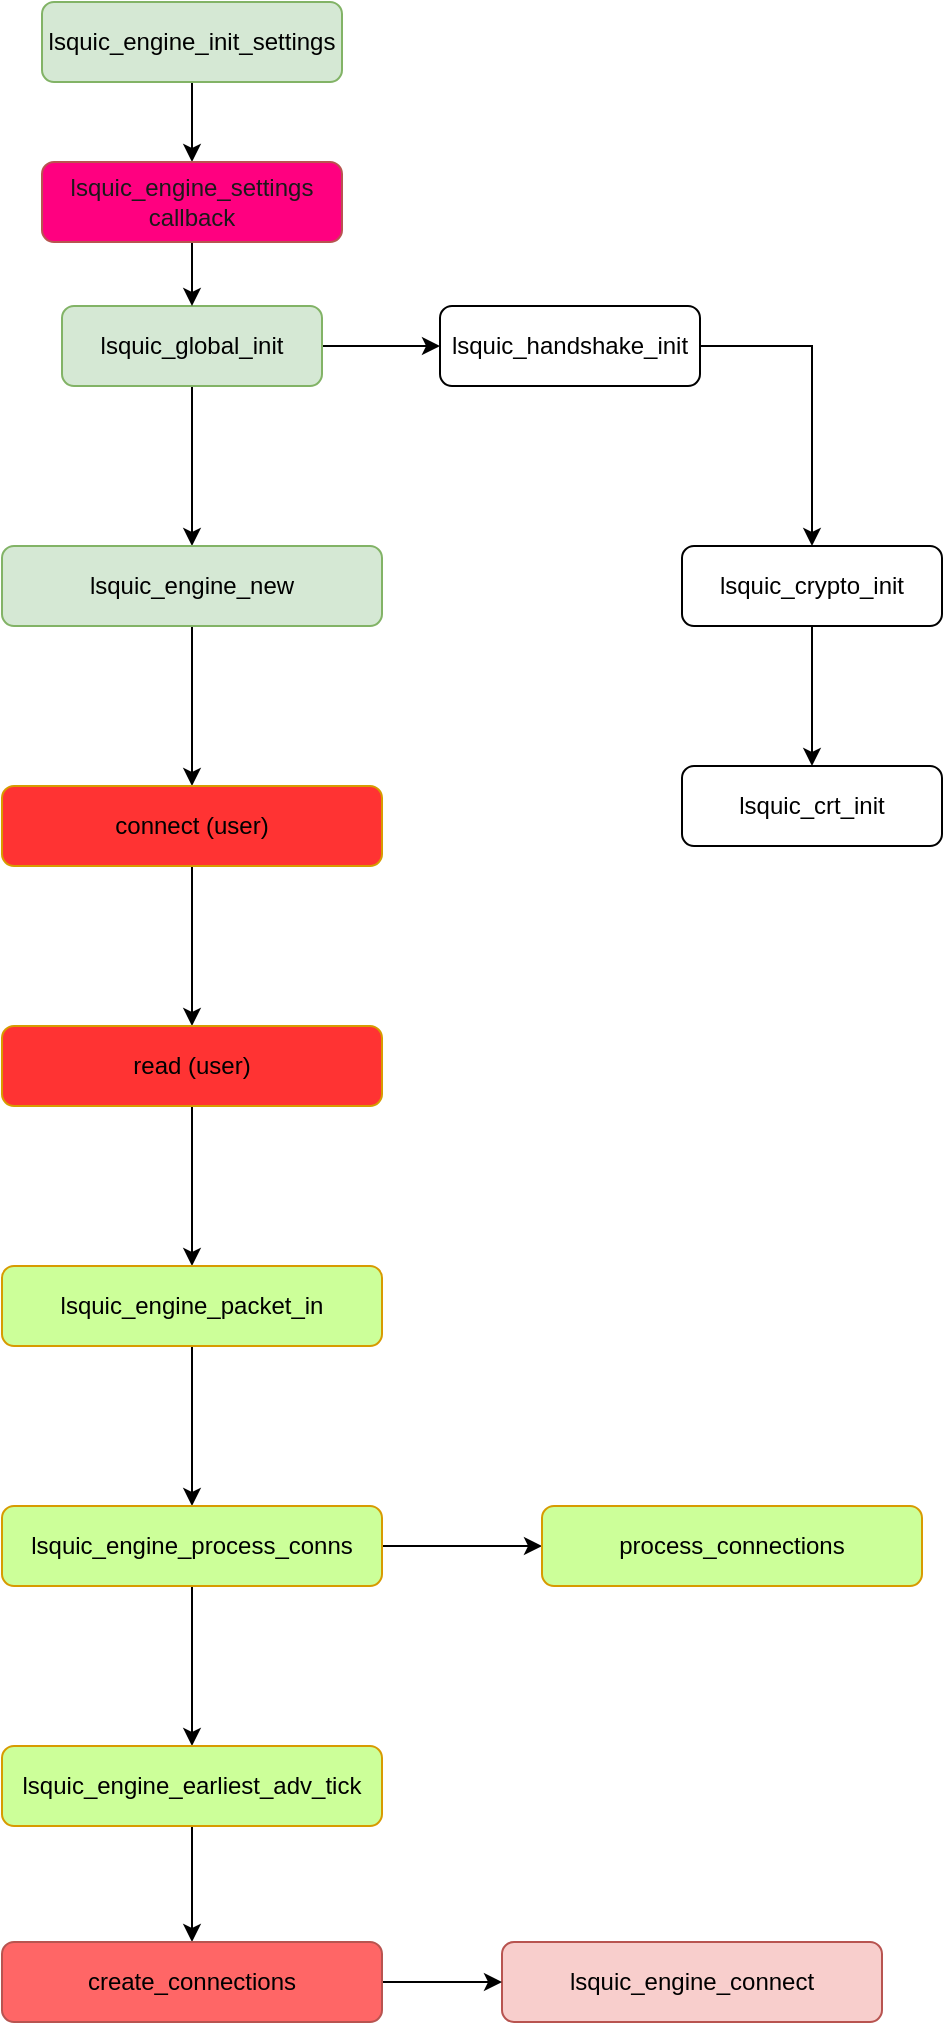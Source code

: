 <mxfile version="16.4.6" type="github">
  <diagram id="C5RBs43oDa-KdzZeNtuy" name="Page-1">
    <mxGraphModel dx="1129" dy="557" grid="1" gridSize="10" guides="1" tooltips="1" connect="1" arrows="1" fold="1" page="1" pageScale="1" pageWidth="827" pageHeight="1169" math="0" shadow="0">
      <root>
        <mxCell id="WIyWlLk6GJQsqaUBKTNV-0" />
        <mxCell id="WIyWlLk6GJQsqaUBKTNV-1" parent="WIyWlLk6GJQsqaUBKTNV-0" />
        <mxCell id="4xCX12L7EcoQOhcVFHO0-2" value="" style="edgeStyle=orthogonalEdgeStyle;rounded=0;orthogonalLoop=1;jettySize=auto;html=1;" edge="1" parent="WIyWlLk6GJQsqaUBKTNV-1" source="WIyWlLk6GJQsqaUBKTNV-3" target="WIyWlLk6GJQsqaUBKTNV-7">
          <mxGeometry relative="1" as="geometry" />
        </mxCell>
        <mxCell id="4xCX12L7EcoQOhcVFHO0-10" value="" style="edgeStyle=orthogonalEdgeStyle;rounded=0;orthogonalLoop=1;jettySize=auto;html=1;" edge="1" parent="WIyWlLk6GJQsqaUBKTNV-1" source="WIyWlLk6GJQsqaUBKTNV-3" target="4xCX12L7EcoQOhcVFHO0-9">
          <mxGeometry relative="1" as="geometry" />
        </mxCell>
        <mxCell id="WIyWlLk6GJQsqaUBKTNV-3" value="lsquic_global_init" style="rounded=1;whiteSpace=wrap;html=1;fontSize=12;glass=0;strokeWidth=1;shadow=0;fillColor=#d5e8d4;strokeColor=#82b366;" parent="WIyWlLk6GJQsqaUBKTNV-1" vertex="1">
          <mxGeometry x="160" y="162" width="130" height="40" as="geometry" />
        </mxCell>
        <mxCell id="4xCX12L7EcoQOhcVFHO0-6" value="" style="edgeStyle=orthogonalEdgeStyle;rounded=0;orthogonalLoop=1;jettySize=auto;html=1;" edge="1" parent="WIyWlLk6GJQsqaUBKTNV-1" source="WIyWlLk6GJQsqaUBKTNV-7" target="4xCX12L7EcoQOhcVFHO0-5">
          <mxGeometry relative="1" as="geometry">
            <Array as="points">
              <mxPoint x="535" y="182" />
            </Array>
          </mxGeometry>
        </mxCell>
        <mxCell id="WIyWlLk6GJQsqaUBKTNV-7" value="lsquic_handshake_init" style="rounded=1;whiteSpace=wrap;html=1;fontSize=12;glass=0;strokeWidth=1;shadow=0;" parent="WIyWlLk6GJQsqaUBKTNV-1" vertex="1">
          <mxGeometry x="349" y="162" width="130" height="40" as="geometry" />
        </mxCell>
        <mxCell id="4xCX12L7EcoQOhcVFHO0-8" value="" style="edgeStyle=orthogonalEdgeStyle;rounded=0;orthogonalLoop=1;jettySize=auto;html=1;" edge="1" parent="WIyWlLk6GJQsqaUBKTNV-1" source="4xCX12L7EcoQOhcVFHO0-5" target="4xCX12L7EcoQOhcVFHO0-7">
          <mxGeometry relative="1" as="geometry" />
        </mxCell>
        <mxCell id="4xCX12L7EcoQOhcVFHO0-5" value="lsquic_crypto_init" style="rounded=1;whiteSpace=wrap;html=1;fontSize=12;glass=0;strokeWidth=1;shadow=0;" vertex="1" parent="WIyWlLk6GJQsqaUBKTNV-1">
          <mxGeometry x="470" y="282" width="130" height="40" as="geometry" />
        </mxCell>
        <mxCell id="4xCX12L7EcoQOhcVFHO0-7" value="lsquic_crt_init" style="rounded=1;whiteSpace=wrap;html=1;fontSize=12;glass=0;strokeWidth=1;shadow=0;" vertex="1" parent="WIyWlLk6GJQsqaUBKTNV-1">
          <mxGeometry x="470" y="392" width="130" height="40" as="geometry" />
        </mxCell>
        <mxCell id="4xCX12L7EcoQOhcVFHO0-25" value="" style="edgeStyle=orthogonalEdgeStyle;rounded=0;orthogonalLoop=1;jettySize=auto;html=1;shadow=0;fontColor=#1A1A1A;" edge="1" parent="WIyWlLk6GJQsqaUBKTNV-1" source="4xCX12L7EcoQOhcVFHO0-9" target="4xCX12L7EcoQOhcVFHO0-24">
          <mxGeometry relative="1" as="geometry" />
        </mxCell>
        <mxCell id="4xCX12L7EcoQOhcVFHO0-9" value="lsquic_engine_new" style="rounded=1;whiteSpace=wrap;html=1;fontSize=12;glass=0;strokeWidth=1;shadow=0;fillColor=#d5e8d4;strokeColor=#82b366;" vertex="1" parent="WIyWlLk6GJQsqaUBKTNV-1">
          <mxGeometry x="130" y="282" width="190" height="40" as="geometry" />
        </mxCell>
        <mxCell id="4xCX12L7EcoQOhcVFHO0-22" value="" style="edgeStyle=orthogonalEdgeStyle;rounded=0;orthogonalLoop=1;jettySize=auto;html=1;shadow=0;" edge="1" parent="WIyWlLk6GJQsqaUBKTNV-1" source="4xCX12L7EcoQOhcVFHO0-15" target="4xCX12L7EcoQOhcVFHO0-21">
          <mxGeometry relative="1" as="geometry" />
        </mxCell>
        <mxCell id="4xCX12L7EcoQOhcVFHO0-15" value="lsquic_engine_init_settings" style="rounded=1;whiteSpace=wrap;html=1;fontSize=12;glass=0;strokeWidth=1;shadow=0;fillColor=#d5e8d4;strokeColor=#82b366;" vertex="1" parent="WIyWlLk6GJQsqaUBKTNV-1">
          <mxGeometry x="150" y="10" width="150" height="40" as="geometry" />
        </mxCell>
        <mxCell id="4xCX12L7EcoQOhcVFHO0-23" value="" style="edgeStyle=orthogonalEdgeStyle;rounded=0;orthogonalLoop=1;jettySize=auto;html=1;shadow=0;" edge="1" parent="WIyWlLk6GJQsqaUBKTNV-1" source="4xCX12L7EcoQOhcVFHO0-21" target="WIyWlLk6GJQsqaUBKTNV-3">
          <mxGeometry relative="1" as="geometry" />
        </mxCell>
        <mxCell id="4xCX12L7EcoQOhcVFHO0-21" value="&lt;font color=&quot;#1a1a1a&quot;&gt;lsquic_engine_settings callback&lt;/font&gt;" style="rounded=1;whiteSpace=wrap;html=1;fontSize=12;glass=0;strokeWidth=1;shadow=0;fillColor=#FF0080;strokeColor=#b85450;" vertex="1" parent="WIyWlLk6GJQsqaUBKTNV-1">
          <mxGeometry x="150" y="90" width="150" height="40" as="geometry" />
        </mxCell>
        <mxCell id="4xCX12L7EcoQOhcVFHO0-27" value="" style="edgeStyle=orthogonalEdgeStyle;rounded=0;orthogonalLoop=1;jettySize=auto;html=1;shadow=0;fontColor=#1A1A1A;" edge="1" parent="WIyWlLk6GJQsqaUBKTNV-1" source="4xCX12L7EcoQOhcVFHO0-24" target="4xCX12L7EcoQOhcVFHO0-26">
          <mxGeometry relative="1" as="geometry" />
        </mxCell>
        <mxCell id="4xCX12L7EcoQOhcVFHO0-24" value="connect (user)" style="rounded=1;whiteSpace=wrap;html=1;fontSize=12;glass=0;strokeWidth=1;shadow=0;fillColor=#FF3333;strokeColor=#d79b00;" vertex="1" parent="WIyWlLk6GJQsqaUBKTNV-1">
          <mxGeometry x="130" y="402" width="190" height="40" as="geometry" />
        </mxCell>
        <mxCell id="4xCX12L7EcoQOhcVFHO0-29" value="" style="edgeStyle=orthogonalEdgeStyle;rounded=0;orthogonalLoop=1;jettySize=auto;html=1;shadow=0;fontColor=#1A1A1A;" edge="1" parent="WIyWlLk6GJQsqaUBKTNV-1" source="4xCX12L7EcoQOhcVFHO0-26" target="4xCX12L7EcoQOhcVFHO0-28">
          <mxGeometry relative="1" as="geometry" />
        </mxCell>
        <mxCell id="4xCX12L7EcoQOhcVFHO0-26" value="read (user)" style="rounded=1;whiteSpace=wrap;html=1;fontSize=12;glass=0;strokeWidth=1;shadow=0;fillColor=#FF3333;strokeColor=#d79b00;" vertex="1" parent="WIyWlLk6GJQsqaUBKTNV-1">
          <mxGeometry x="130" y="522" width="190" height="40" as="geometry" />
        </mxCell>
        <mxCell id="4xCX12L7EcoQOhcVFHO0-31" value="" style="edgeStyle=orthogonalEdgeStyle;rounded=0;orthogonalLoop=1;jettySize=auto;html=1;shadow=0;fontColor=#1A1A1A;" edge="1" parent="WIyWlLk6GJQsqaUBKTNV-1" source="4xCX12L7EcoQOhcVFHO0-28" target="4xCX12L7EcoQOhcVFHO0-30">
          <mxGeometry relative="1" as="geometry" />
        </mxCell>
        <mxCell id="4xCX12L7EcoQOhcVFHO0-28" value="lsquic_engine_packet_in" style="rounded=1;whiteSpace=wrap;html=1;fontSize=12;glass=0;strokeWidth=1;shadow=0;fillColor=#CCFF99;strokeColor=#d79b00;" vertex="1" parent="WIyWlLk6GJQsqaUBKTNV-1">
          <mxGeometry x="130" y="642" width="190" height="40" as="geometry" />
        </mxCell>
        <mxCell id="4xCX12L7EcoQOhcVFHO0-33" value="" style="edgeStyle=orthogonalEdgeStyle;rounded=0;orthogonalLoop=1;jettySize=auto;html=1;shadow=0;fontColor=#1A1A1A;" edge="1" parent="WIyWlLk6GJQsqaUBKTNV-1" source="4xCX12L7EcoQOhcVFHO0-30" target="4xCX12L7EcoQOhcVFHO0-32">
          <mxGeometry relative="1" as="geometry" />
        </mxCell>
        <mxCell id="4xCX12L7EcoQOhcVFHO0-35" value="" style="edgeStyle=orthogonalEdgeStyle;rounded=0;orthogonalLoop=1;jettySize=auto;html=1;shadow=0;fontColor=#1A1A1A;" edge="1" parent="WIyWlLk6GJQsqaUBKTNV-1" source="4xCX12L7EcoQOhcVFHO0-30" target="4xCX12L7EcoQOhcVFHO0-34">
          <mxGeometry relative="1" as="geometry" />
        </mxCell>
        <mxCell id="4xCX12L7EcoQOhcVFHO0-30" value="lsquic_engine_process_conns" style="rounded=1;whiteSpace=wrap;html=1;fontSize=12;glass=0;strokeWidth=1;shadow=0;fillColor=#CCFF99;strokeColor=#d79b00;" vertex="1" parent="WIyWlLk6GJQsqaUBKTNV-1">
          <mxGeometry x="130" y="762" width="190" height="40" as="geometry" />
        </mxCell>
        <mxCell id="4xCX12L7EcoQOhcVFHO0-32" value="process_connections" style="rounded=1;whiteSpace=wrap;html=1;fontSize=12;glass=0;strokeWidth=1;shadow=0;fillColor=#CCFF99;strokeColor=#d79b00;" vertex="1" parent="WIyWlLk6GJQsqaUBKTNV-1">
          <mxGeometry x="400" y="762" width="190" height="40" as="geometry" />
        </mxCell>
        <mxCell id="4xCX12L7EcoQOhcVFHO0-40" value="" style="edgeStyle=orthogonalEdgeStyle;rounded=0;orthogonalLoop=1;jettySize=auto;html=1;shadow=0;fontColor=#1A1A1A;" edge="1" parent="WIyWlLk6GJQsqaUBKTNV-1" source="4xCX12L7EcoQOhcVFHO0-34" target="4xCX12L7EcoQOhcVFHO0-38">
          <mxGeometry relative="1" as="geometry" />
        </mxCell>
        <mxCell id="4xCX12L7EcoQOhcVFHO0-34" value="lsquic_engine_earliest_adv_tick" style="rounded=1;whiteSpace=wrap;html=1;fontSize=12;glass=0;strokeWidth=1;shadow=0;fillColor=#CCFF99;strokeColor=#d79b00;" vertex="1" parent="WIyWlLk6GJQsqaUBKTNV-1">
          <mxGeometry x="130" y="882" width="190" height="40" as="geometry" />
        </mxCell>
        <mxCell id="4xCX12L7EcoQOhcVFHO0-36" value="lsquic_engine_connect" style="rounded=1;whiteSpace=wrap;html=1;fontSize=12;glass=0;strokeWidth=1;shadow=0;fillColor=#f8cecc;strokeColor=#b85450;" vertex="1" parent="WIyWlLk6GJQsqaUBKTNV-1">
          <mxGeometry x="380" y="980" width="190" height="40" as="geometry" />
        </mxCell>
        <mxCell id="4xCX12L7EcoQOhcVFHO0-41" value="" style="edgeStyle=orthogonalEdgeStyle;rounded=0;orthogonalLoop=1;jettySize=auto;html=1;shadow=0;fontColor=#1A1A1A;" edge="1" parent="WIyWlLk6GJQsqaUBKTNV-1" source="4xCX12L7EcoQOhcVFHO0-38" target="4xCX12L7EcoQOhcVFHO0-36">
          <mxGeometry relative="1" as="geometry" />
        </mxCell>
        <mxCell id="4xCX12L7EcoQOhcVFHO0-38" value="create_connections" style="rounded=1;whiteSpace=wrap;html=1;fontSize=12;glass=0;strokeWidth=1;shadow=0;fillColor=#FF6666;strokeColor=#b85450;" vertex="1" parent="WIyWlLk6GJQsqaUBKTNV-1">
          <mxGeometry x="130" y="980" width="190" height="40" as="geometry" />
        </mxCell>
      </root>
    </mxGraphModel>
  </diagram>
</mxfile>
